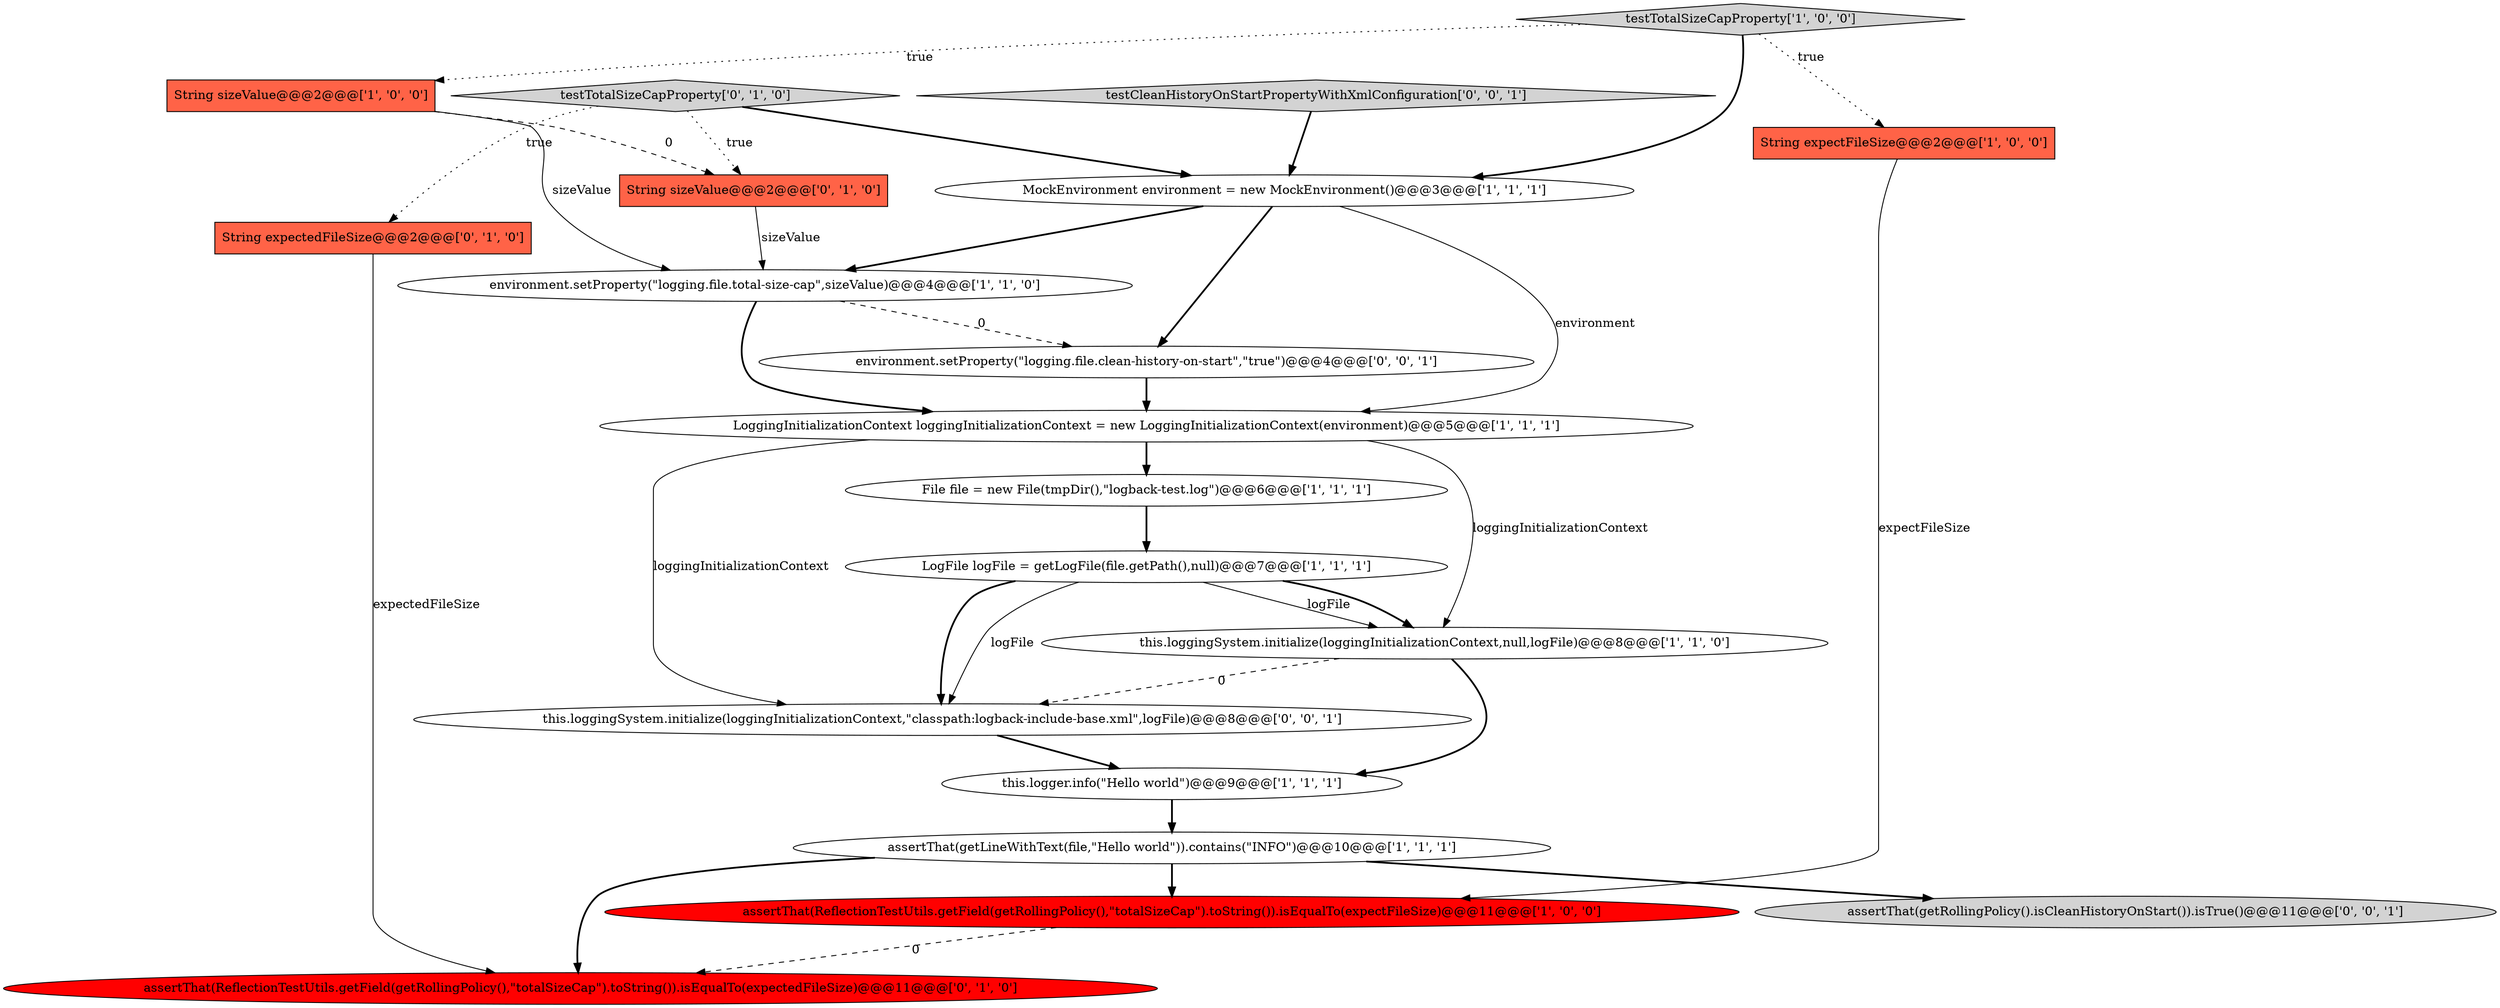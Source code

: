 digraph {
4 [style = filled, label = "File file = new File(tmpDir(),\"logback-test.log\")@@@6@@@['1', '1', '1']", fillcolor = white, shape = ellipse image = "AAA0AAABBB1BBB"];
1 [style = filled, label = "environment.setProperty(\"logging.file.total-size-cap\",sizeValue)@@@4@@@['1', '1', '0']", fillcolor = white, shape = ellipse image = "AAA0AAABBB1BBB"];
17 [style = filled, label = "testCleanHistoryOnStartPropertyWithXmlConfiguration['0', '0', '1']", fillcolor = lightgray, shape = diamond image = "AAA0AAABBB3BBB"];
6 [style = filled, label = "this.logger.info(\"Hello world\")@@@9@@@['1', '1', '1']", fillcolor = white, shape = ellipse image = "AAA0AAABBB1BBB"];
10 [style = filled, label = "LoggingInitializationContext loggingInitializationContext = new LoggingInitializationContext(environment)@@@5@@@['1', '1', '1']", fillcolor = white, shape = ellipse image = "AAA0AAABBB1BBB"];
8 [style = filled, label = "String sizeValue@@@2@@@['1', '0', '0']", fillcolor = tomato, shape = box image = "AAA1AAABBB1BBB"];
14 [style = filled, label = "String expectedFileSize@@@2@@@['0', '1', '0']", fillcolor = tomato, shape = box image = "AAA0AAABBB2BBB"];
12 [style = filled, label = "testTotalSizeCapProperty['0', '1', '0']", fillcolor = lightgray, shape = diamond image = "AAA0AAABBB2BBB"];
19 [style = filled, label = "environment.setProperty(\"logging.file.clean-history-on-start\",\"true\")@@@4@@@['0', '0', '1']", fillcolor = white, shape = ellipse image = "AAA0AAABBB3BBB"];
7 [style = filled, label = "assertThat(getLineWithText(file,\"Hello world\")).contains(\"INFO\")@@@10@@@['1', '1', '1']", fillcolor = white, shape = ellipse image = "AAA0AAABBB1BBB"];
13 [style = filled, label = "assertThat(ReflectionTestUtils.getField(getRollingPolicy(),\"totalSizeCap\").toString()).isEqualTo(expectedFileSize)@@@11@@@['0', '1', '0']", fillcolor = red, shape = ellipse image = "AAA1AAABBB2BBB"];
5 [style = filled, label = "String expectFileSize@@@2@@@['1', '0', '0']", fillcolor = tomato, shape = box image = "AAA0AAABBB1BBB"];
18 [style = filled, label = "assertThat(getRollingPolicy().isCleanHistoryOnStart()).isTrue()@@@11@@@['0', '0', '1']", fillcolor = lightgray, shape = ellipse image = "AAA0AAABBB3BBB"];
11 [style = filled, label = "LogFile logFile = getLogFile(file.getPath(),null)@@@7@@@['1', '1', '1']", fillcolor = white, shape = ellipse image = "AAA0AAABBB1BBB"];
16 [style = filled, label = "this.loggingSystem.initialize(loggingInitializationContext,\"classpath:logback-include-base.xml\",logFile)@@@8@@@['0', '0', '1']", fillcolor = white, shape = ellipse image = "AAA0AAABBB3BBB"];
2 [style = filled, label = "testTotalSizeCapProperty['1', '0', '0']", fillcolor = lightgray, shape = diamond image = "AAA0AAABBB1BBB"];
15 [style = filled, label = "String sizeValue@@@2@@@['0', '1', '0']", fillcolor = tomato, shape = box image = "AAA1AAABBB2BBB"];
3 [style = filled, label = "this.loggingSystem.initialize(loggingInitializationContext,null,logFile)@@@8@@@['1', '1', '0']", fillcolor = white, shape = ellipse image = "AAA0AAABBB1BBB"];
0 [style = filled, label = "MockEnvironment environment = new MockEnvironment()@@@3@@@['1', '1', '1']", fillcolor = white, shape = ellipse image = "AAA0AAABBB1BBB"];
9 [style = filled, label = "assertThat(ReflectionTestUtils.getField(getRollingPolicy(),\"totalSizeCap\").toString()).isEqualTo(expectFileSize)@@@11@@@['1', '0', '0']", fillcolor = red, shape = ellipse image = "AAA1AAABBB1BBB"];
7->13 [style = bold, label=""];
8->1 [style = solid, label="sizeValue"];
11->16 [style = bold, label=""];
0->10 [style = solid, label="environment"];
11->3 [style = solid, label="logFile"];
0->19 [style = bold, label=""];
16->6 [style = bold, label=""];
8->15 [style = dashed, label="0"];
1->19 [style = dashed, label="0"];
3->16 [style = dashed, label="0"];
12->15 [style = dotted, label="true"];
10->3 [style = solid, label="loggingInitializationContext"];
3->6 [style = bold, label=""];
19->10 [style = bold, label=""];
14->13 [style = solid, label="expectedFileSize"];
10->16 [style = solid, label="loggingInitializationContext"];
12->0 [style = bold, label=""];
15->1 [style = solid, label="sizeValue"];
7->9 [style = bold, label=""];
5->9 [style = solid, label="expectFileSize"];
12->14 [style = dotted, label="true"];
2->0 [style = bold, label=""];
17->0 [style = bold, label=""];
11->3 [style = bold, label=""];
0->1 [style = bold, label=""];
9->13 [style = dashed, label="0"];
10->4 [style = bold, label=""];
7->18 [style = bold, label=""];
11->16 [style = solid, label="logFile"];
6->7 [style = bold, label=""];
4->11 [style = bold, label=""];
2->5 [style = dotted, label="true"];
1->10 [style = bold, label=""];
2->8 [style = dotted, label="true"];
}
